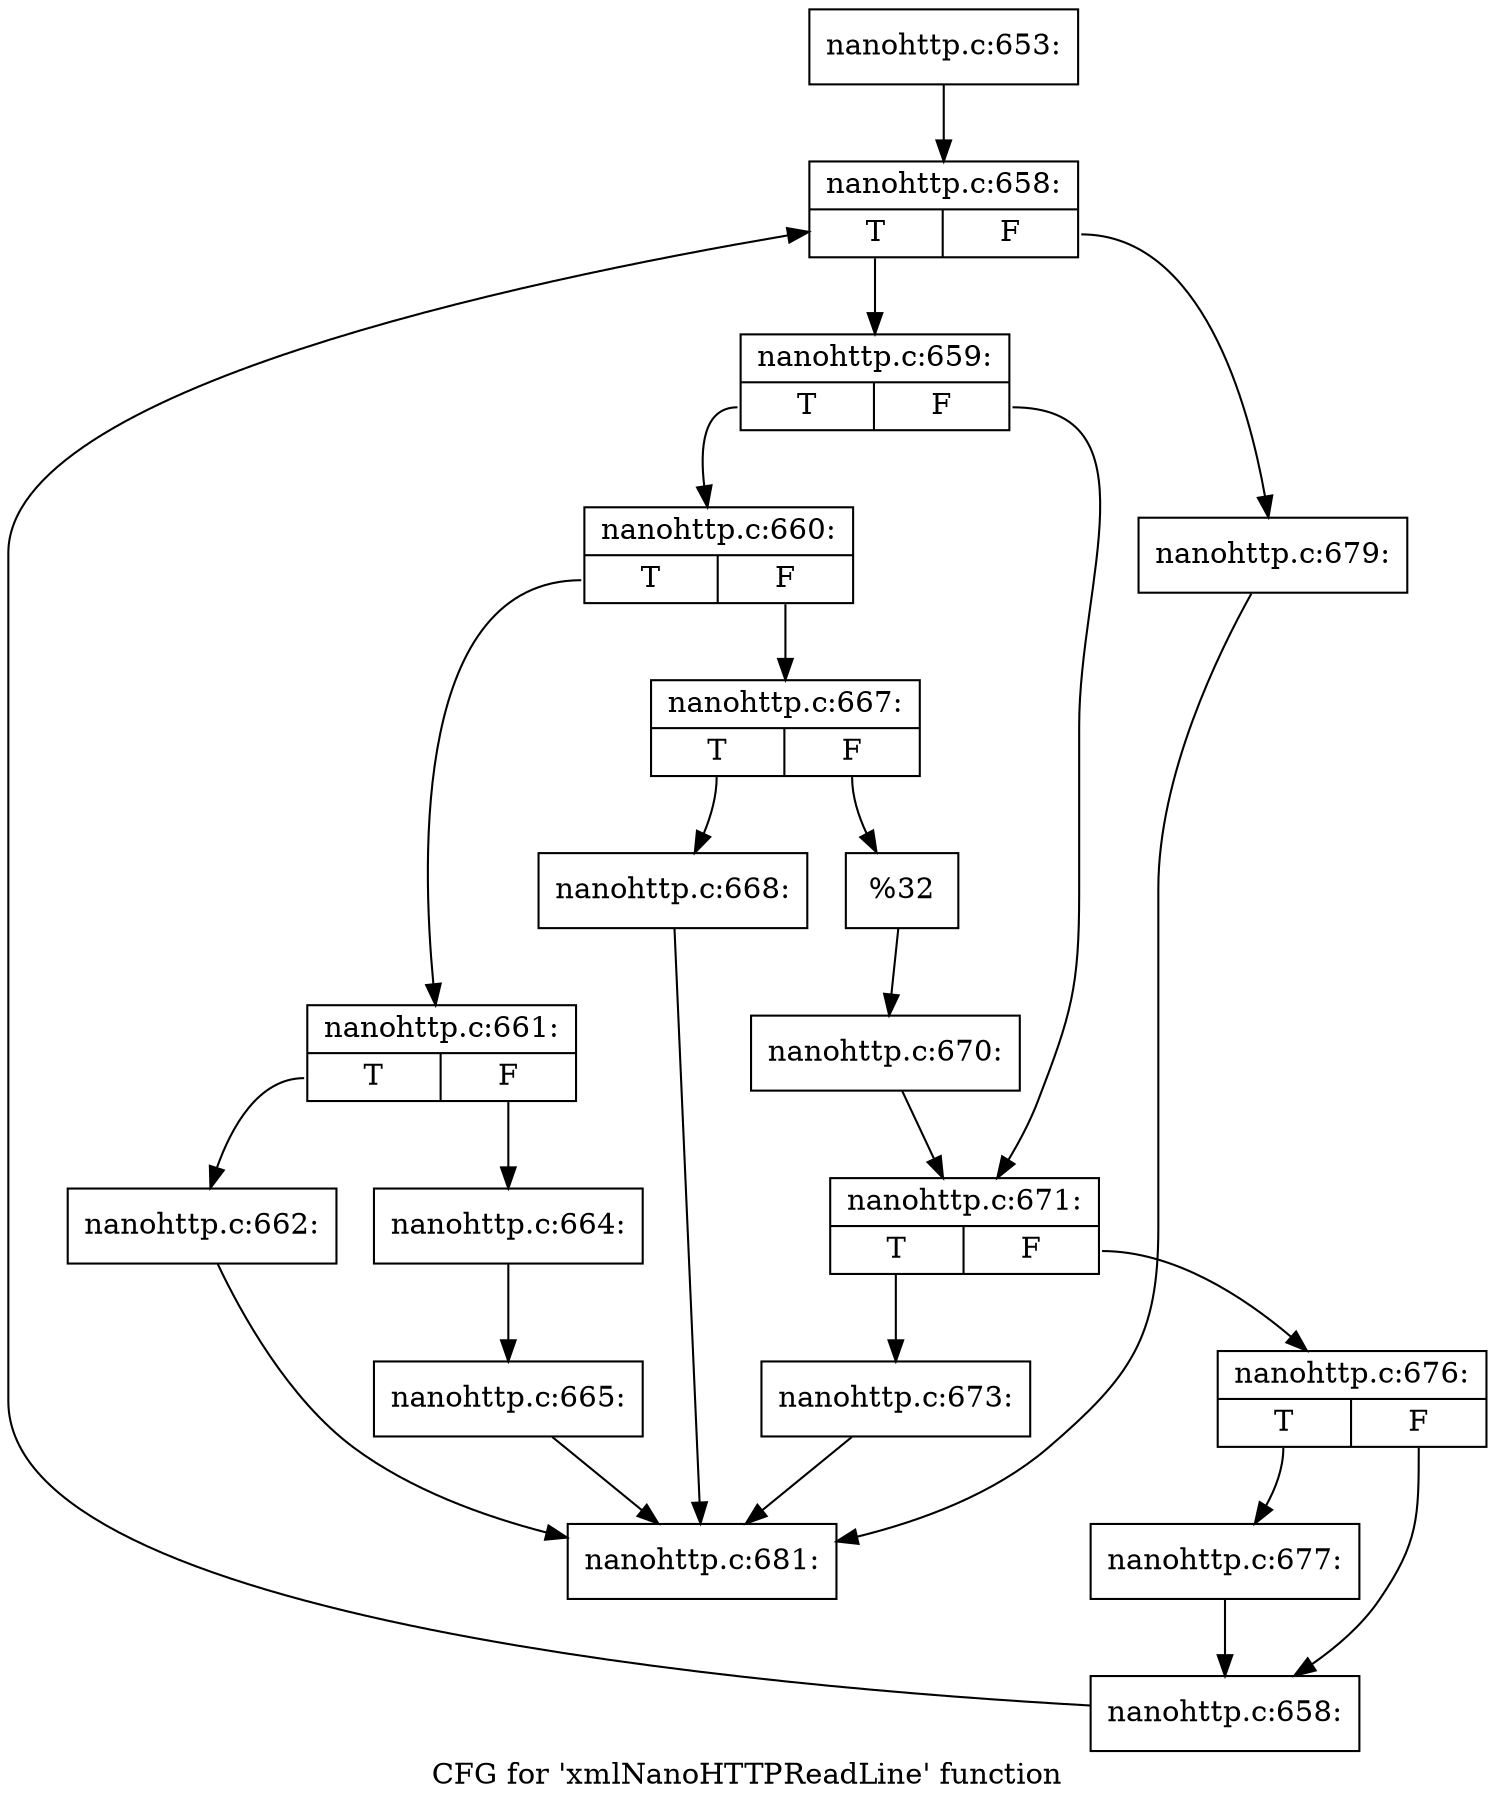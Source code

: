 digraph "CFG for 'xmlNanoHTTPReadLine' function" {
	label="CFG for 'xmlNanoHTTPReadLine' function";

	Node0x43d97c0 [shape=record,label="{nanohttp.c:653:}"];
	Node0x43d97c0 -> Node0x4439230;
	Node0x4439230 [shape=record,label="{nanohttp.c:658:|{<s0>T|<s1>F}}"];
	Node0x4439230:s0 -> Node0x44397b0;
	Node0x4439230:s1 -> Node0x4439410;
	Node0x44397b0 [shape=record,label="{nanohttp.c:659:|{<s0>T|<s1>F}}"];
	Node0x44397b0:s0 -> Node0x44399a0;
	Node0x44397b0:s1 -> Node0x44399f0;
	Node0x44399a0 [shape=record,label="{nanohttp.c:660:|{<s0>T|<s1>F}}"];
	Node0x44399a0:s0 -> Node0x443a010;
	Node0x44399a0:s1 -> Node0x443a0b0;
	Node0x443a010 [shape=record,label="{nanohttp.c:661:|{<s0>T|<s1>F}}"];
	Node0x443a010:s0 -> Node0x443a5e0;
	Node0x443a010:s1 -> Node0x443a680;
	Node0x443a5e0 [shape=record,label="{nanohttp.c:662:}"];
	Node0x443a5e0 -> Node0x4438550;
	Node0x443a680 [shape=record,label="{nanohttp.c:664:}"];
	Node0x443a680 -> Node0x443a630;
	Node0x443a630 [shape=record,label="{nanohttp.c:665:}"];
	Node0x443a630 -> Node0x4438550;
	Node0x443a0b0 [shape=record,label="{nanohttp.c:667:|{<s0>T|<s1>F}}"];
	Node0x443a0b0:s0 -> Node0x443b0b0;
	Node0x443a0b0:s1 -> Node0x443b100;
	Node0x443b0b0 [shape=record,label="{nanohttp.c:668:}"];
	Node0x443b0b0 -> Node0x4438550;
	Node0x443b100 [shape=record,label="{%32}"];
	Node0x443b100 -> Node0x443a060;
	Node0x443a060 [shape=record,label="{nanohttp.c:670:}"];
	Node0x443a060 -> Node0x44399f0;
	Node0x44399f0 [shape=record,label="{nanohttp.c:671:|{<s0>T|<s1>F}}"];
	Node0x44399f0:s0 -> Node0x443bce0;
	Node0x44399f0:s1 -> Node0x443bd30;
	Node0x443bce0 [shape=record,label="{nanohttp.c:673:}"];
	Node0x443bce0 -> Node0x4438550;
	Node0x443bd30 [shape=record,label="{nanohttp.c:676:|{<s0>T|<s1>F}}"];
	Node0x443bd30:s0 -> Node0x443c6e0;
	Node0x443bd30:s1 -> Node0x443c730;
	Node0x443c6e0 [shape=record,label="{nanohttp.c:677:}"];
	Node0x443c6e0 -> Node0x443c730;
	Node0x443c730 [shape=record,label="{nanohttp.c:658:}"];
	Node0x443c730 -> Node0x4439230;
	Node0x4439410 [shape=record,label="{nanohttp.c:679:}"];
	Node0x4439410 -> Node0x4438550;
	Node0x4438550 [shape=record,label="{nanohttp.c:681:}"];
}
